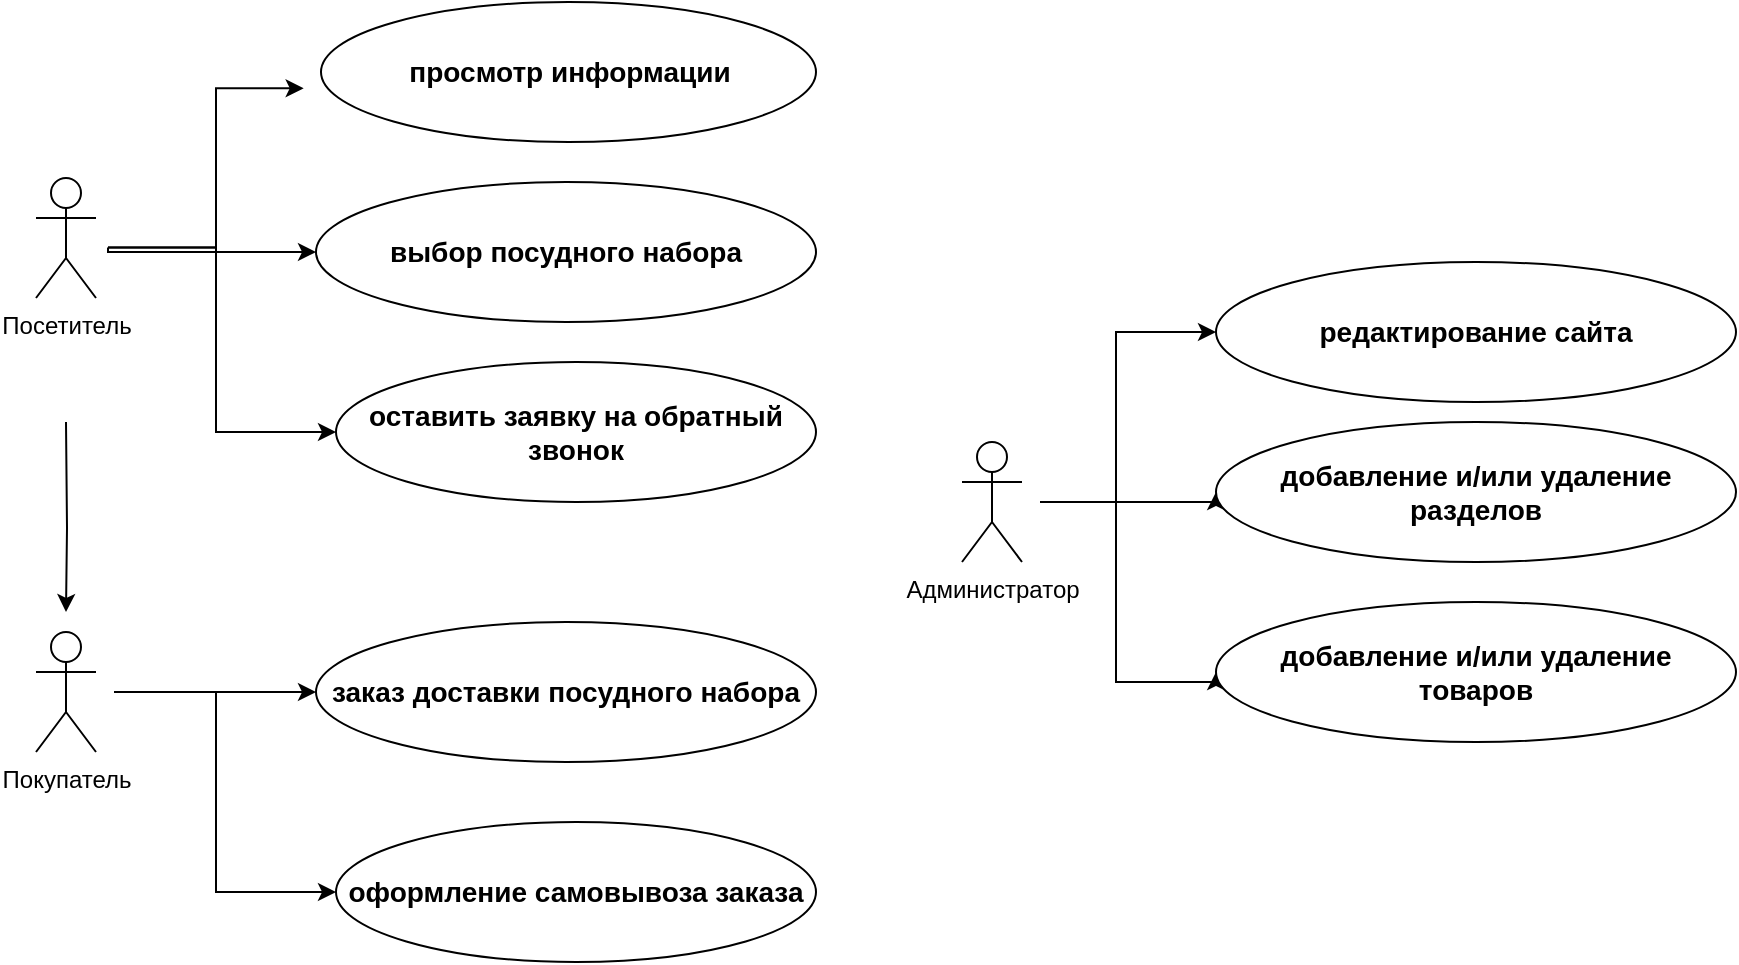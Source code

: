 <mxfile version="21.3.5" type="google">
  <diagram name="Страница 1" id="Z9cWBWHthtN6pLb-dr0Z">
    <mxGraphModel dx="1991" dy="929" grid="0" gridSize="10" guides="1" tooltips="1" connect="1" arrows="1" fold="1" page="0" pageScale="1" pageWidth="827" pageHeight="1169" math="0" shadow="0">
      <root>
        <mxCell id="0" />
        <mxCell id="1" parent="0" />
        <mxCell id="hx7XMOlVAWknz2wz_Oiw-1" value="просмотр информации" style="ellipse;whiteSpace=wrap;html=1;fontSize=14;fontStyle=1;labelBorderColor=none;labelBackgroundColor=none;" vertex="1" parent="1">
          <mxGeometry x="142.5" width="247.5" height="70" as="geometry" />
        </mxCell>
        <mxCell id="hx7XMOlVAWknz2wz_Oiw-2" value="выбор посудного набора" style="ellipse;whiteSpace=wrap;html=1;fontSize=14;fontStyle=1;labelBorderColor=none;labelBackgroundColor=none;" vertex="1" parent="1">
          <mxGeometry x="140" y="90" width="250" height="70" as="geometry" />
        </mxCell>
        <mxCell id="hx7XMOlVAWknz2wz_Oiw-3" value="оставить заявку на обратный звонок" style="ellipse;whiteSpace=wrap;html=1;fillColor=none;strokeColor=default;shadow=0;fontSize=14;fontStyle=1;labelBorderColor=none;labelBackgroundColor=none;" vertex="1" parent="1">
          <mxGeometry x="150" y="180" width="240" height="70" as="geometry" />
        </mxCell>
        <mxCell id="hx7XMOlVAWknz2wz_Oiw-4" style="edgeStyle=orthogonalEdgeStyle;rounded=0;orthogonalLoop=1;jettySize=auto;html=1;exitX=0.5;exitY=1;exitDx=0;exitDy=0;" edge="1" parent="1" source="hx7XMOlVAWknz2wz_Oiw-2" target="hx7XMOlVAWknz2wz_Oiw-2">
          <mxGeometry relative="1" as="geometry" />
        </mxCell>
        <mxCell id="hx7XMOlVAWknz2wz_Oiw-12" style="edgeStyle=orthogonalEdgeStyle;rounded=0;orthogonalLoop=1;jettySize=auto;html=1;exitX=1;exitY=0.58;exitDx=6;exitDy=0;exitPerimeter=0;entryX=-0.035;entryY=0.616;entryDx=0;entryDy=0;entryPerimeter=0;" edge="1" parent="1" source="hx7XMOlVAWknz2wz_Oiw-7" target="hx7XMOlVAWknz2wz_Oiw-1">
          <mxGeometry relative="1" as="geometry">
            <Array as="points">
              <mxPoint x="90" y="123" />
              <mxPoint x="90" y="43" />
            </Array>
          </mxGeometry>
        </mxCell>
        <mxCell id="hx7XMOlVAWknz2wz_Oiw-13" style="edgeStyle=orthogonalEdgeStyle;rounded=0;orthogonalLoop=1;jettySize=auto;html=1;exitX=1;exitY=0.58;exitDx=6;exitDy=0;exitPerimeter=0;entryX=0;entryY=0.5;entryDx=0;entryDy=0;" edge="1" parent="1" source="hx7XMOlVAWknz2wz_Oiw-7" target="hx7XMOlVAWknz2wz_Oiw-3">
          <mxGeometry relative="1" as="geometry" />
        </mxCell>
        <mxCell id="hx7XMOlVAWknz2wz_Oiw-19" style="edgeStyle=orthogonalEdgeStyle;rounded=0;orthogonalLoop=1;jettySize=auto;html=1;entryX=0.5;entryY=0;entryDx=0;entryDy=-10;entryPerimeter=0;" edge="1" parent="1" target="hx7XMOlVAWknz2wz_Oiw-17">
          <mxGeometry relative="1" as="geometry">
            <mxPoint x="-30" y="250" as="targetPoint" />
            <mxPoint x="15" y="210" as="sourcePoint" />
          </mxGeometry>
        </mxCell>
        <mxCell id="hx7XMOlVAWknz2wz_Oiw-7" value="Посетитель&lt;br&gt;" style="shape=umlActor;verticalLabelPosition=bottom;verticalAlign=top;html=1;outlineConnect=0;points=[[0.5,1,0,0,43],[1,0.58,0,6,0]];" vertex="1" parent="1">
          <mxGeometry y="88" width="30" height="60" as="geometry" />
        </mxCell>
        <mxCell id="hx7XMOlVAWknz2wz_Oiw-16" style="edgeStyle=orthogonalEdgeStyle;rounded=0;orthogonalLoop=1;jettySize=auto;html=1;exitX=1;exitY=0.58;exitDx=6;exitDy=0;exitPerimeter=0;entryX=0;entryY=0.5;entryDx=0;entryDy=0;" edge="1" parent="1" source="hx7XMOlVAWknz2wz_Oiw-7" target="hx7XMOlVAWknz2wz_Oiw-2">
          <mxGeometry relative="1" as="geometry">
            <mxPoint x="46" y="165" as="sourcePoint" />
            <mxPoint x="110" y="190" as="targetPoint" />
            <Array as="points">
              <mxPoint x="36" y="125" />
            </Array>
          </mxGeometry>
        </mxCell>
        <mxCell id="hx7XMOlVAWknz2wz_Oiw-22" style="edgeStyle=orthogonalEdgeStyle;rounded=0;orthogonalLoop=1;jettySize=auto;html=1;exitX=1;exitY=0.5;exitDx=9;exitDy=0;exitPerimeter=0;entryX=0;entryY=0.5;entryDx=0;entryDy=0;" edge="1" parent="1" source="hx7XMOlVAWknz2wz_Oiw-17" target="hx7XMOlVAWknz2wz_Oiw-20">
          <mxGeometry relative="1" as="geometry" />
        </mxCell>
        <mxCell id="hx7XMOlVAWknz2wz_Oiw-23" style="edgeStyle=orthogonalEdgeStyle;rounded=0;orthogonalLoop=1;jettySize=auto;html=1;exitX=1;exitY=0.5;exitDx=9;exitDy=0;exitPerimeter=0;entryX=0;entryY=0.5;entryDx=0;entryDy=0;" edge="1" parent="1" source="hx7XMOlVAWknz2wz_Oiw-17" target="hx7XMOlVAWknz2wz_Oiw-21">
          <mxGeometry relative="1" as="geometry" />
        </mxCell>
        <mxCell id="hx7XMOlVAWknz2wz_Oiw-17" value="Покупатель" style="shape=umlActor;verticalLabelPosition=bottom;verticalAlign=top;html=1;outlineConnect=0;points=[[0.5,0,0,0,-10],[1,0.5,0,9,0]];" vertex="1" parent="1">
          <mxGeometry y="315" width="30" height="60" as="geometry" />
        </mxCell>
        <mxCell id="hx7XMOlVAWknz2wz_Oiw-20" value="заказ доставки посудного набора" style="ellipse;whiteSpace=wrap;html=1;fontSize=14;fontStyle=1;labelBorderColor=none;labelBackgroundColor=none;" vertex="1" parent="1">
          <mxGeometry x="140" y="310" width="250" height="70" as="geometry" />
        </mxCell>
        <mxCell id="hx7XMOlVAWknz2wz_Oiw-21" value="оформление самовывоза заказа" style="ellipse;whiteSpace=wrap;html=1;fontSize=14;fontStyle=1;labelBorderColor=none;labelBackgroundColor=none;" vertex="1" parent="1">
          <mxGeometry x="150" y="410" width="240" height="70" as="geometry" />
        </mxCell>
        <mxCell id="hx7XMOlVAWknz2wz_Oiw-30" style="edgeStyle=orthogonalEdgeStyle;rounded=0;orthogonalLoop=1;jettySize=auto;html=1;exitX=1;exitY=0.5;exitDx=9;exitDy=0;exitPerimeter=0;entryX=0;entryY=0.5;entryDx=0;entryDy=0;" edge="1" parent="1" source="hx7XMOlVAWknz2wz_Oiw-32" target="hx7XMOlVAWknz2wz_Oiw-33">
          <mxGeometry relative="1" as="geometry">
            <Array as="points">
              <mxPoint x="540" y="250" />
              <mxPoint x="540" y="165" />
            </Array>
          </mxGeometry>
        </mxCell>
        <mxCell id="hx7XMOlVAWknz2wz_Oiw-31" style="edgeStyle=orthogonalEdgeStyle;rounded=0;orthogonalLoop=1;jettySize=auto;html=1;exitX=1;exitY=0.5;exitDx=9;exitDy=0;exitPerimeter=0;entryX=0;entryY=0.5;entryDx=0;entryDy=0;" edge="1" parent="1" source="hx7XMOlVAWknz2wz_Oiw-32" target="hx7XMOlVAWknz2wz_Oiw-34">
          <mxGeometry relative="1" as="geometry">
            <Array as="points">
              <mxPoint x="590" y="250" />
            </Array>
          </mxGeometry>
        </mxCell>
        <mxCell id="hx7XMOlVAWknz2wz_Oiw-36" style="edgeStyle=orthogonalEdgeStyle;rounded=0;orthogonalLoop=1;jettySize=auto;html=1;exitX=1;exitY=0.5;exitDx=9;exitDy=0;exitPerimeter=0;entryX=0;entryY=0.5;entryDx=0;entryDy=0;" edge="1" parent="1" source="hx7XMOlVAWknz2wz_Oiw-32" target="hx7XMOlVAWknz2wz_Oiw-35">
          <mxGeometry relative="1" as="geometry">
            <Array as="points">
              <mxPoint x="540" y="250" />
              <mxPoint x="540" y="340" />
              <mxPoint x="590" y="340" />
            </Array>
          </mxGeometry>
        </mxCell>
        <mxCell id="hx7XMOlVAWknz2wz_Oiw-32" value="Администратор" style="shape=umlActor;verticalLabelPosition=bottom;verticalAlign=top;html=1;outlineConnect=0;points=[[0.5,0,0,0,-10],[1,0.5,0,9,0]];" vertex="1" parent="1">
          <mxGeometry x="463" y="220" width="30" height="60" as="geometry" />
        </mxCell>
        <mxCell id="hx7XMOlVAWknz2wz_Oiw-33" value="редактирование сайта" style="ellipse;whiteSpace=wrap;html=1;fontSize=14;fontStyle=1;labelBorderColor=none;labelBackgroundColor=none;" vertex="1" parent="1">
          <mxGeometry x="590" y="130" width="260" height="70" as="geometry" />
        </mxCell>
        <mxCell id="hx7XMOlVAWknz2wz_Oiw-34" value="добавление и/или удаление разделов" style="ellipse;whiteSpace=wrap;html=1;fontSize=14;fontStyle=1;labelBorderColor=none;labelBackgroundColor=none;" vertex="1" parent="1">
          <mxGeometry x="590" y="210" width="260" height="70" as="geometry" />
        </mxCell>
        <mxCell id="hx7XMOlVAWknz2wz_Oiw-35" value="добавление и/или удаление &lt;br&gt;товаров" style="ellipse;whiteSpace=wrap;html=1;fontSize=14;fontStyle=1;labelBorderColor=none;labelBackgroundColor=none;" vertex="1" parent="1">
          <mxGeometry x="590" y="300" width="260" height="70" as="geometry" />
        </mxCell>
      </root>
    </mxGraphModel>
  </diagram>
</mxfile>
